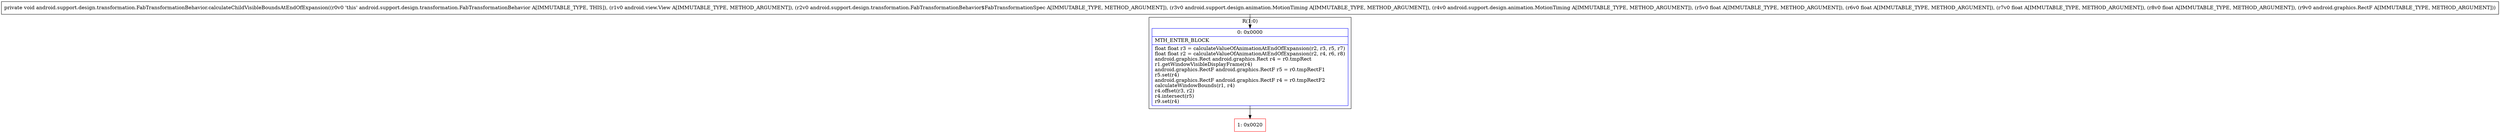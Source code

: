 digraph "CFG forandroid.support.design.transformation.FabTransformationBehavior.calculateChildVisibleBoundsAtEndOfExpansion(Landroid\/view\/View;Landroid\/support\/design\/transformation\/FabTransformationBehavior$FabTransformationSpec;Landroid\/support\/design\/animation\/MotionTiming;Landroid\/support\/design\/animation\/MotionTiming;FFFFLandroid\/graphics\/RectF;)V" {
subgraph cluster_Region_276726631 {
label = "R(1:0)";
node [shape=record,color=blue];
Node_0 [shape=record,label="{0\:\ 0x0000|MTH_ENTER_BLOCK\l|float float r3 = calculateValueOfAnimationAtEndOfExpansion(r2, r3, r5, r7)\lfloat float r2 = calculateValueOfAnimationAtEndOfExpansion(r2, r4, r6, r8)\landroid.graphics.Rect android.graphics.Rect r4 = r0.tmpRect\lr1.getWindowVisibleDisplayFrame(r4)\landroid.graphics.RectF android.graphics.RectF r5 = r0.tmpRectF1\lr5.set(r4)\landroid.graphics.RectF android.graphics.RectF r4 = r0.tmpRectF2\lcalculateWindowBounds(r1, r4)\lr4.offset(r3, r2)\lr4.intersect(r5)\lr9.set(r4)\l}"];
}
Node_1 [shape=record,color=red,label="{1\:\ 0x0020}"];
MethodNode[shape=record,label="{private void android.support.design.transformation.FabTransformationBehavior.calculateChildVisibleBoundsAtEndOfExpansion((r0v0 'this' android.support.design.transformation.FabTransformationBehavior A[IMMUTABLE_TYPE, THIS]), (r1v0 android.view.View A[IMMUTABLE_TYPE, METHOD_ARGUMENT]), (r2v0 android.support.design.transformation.FabTransformationBehavior$FabTransformationSpec A[IMMUTABLE_TYPE, METHOD_ARGUMENT]), (r3v0 android.support.design.animation.MotionTiming A[IMMUTABLE_TYPE, METHOD_ARGUMENT]), (r4v0 android.support.design.animation.MotionTiming A[IMMUTABLE_TYPE, METHOD_ARGUMENT]), (r5v0 float A[IMMUTABLE_TYPE, METHOD_ARGUMENT]), (r6v0 float A[IMMUTABLE_TYPE, METHOD_ARGUMENT]), (r7v0 float A[IMMUTABLE_TYPE, METHOD_ARGUMENT]), (r8v0 float A[IMMUTABLE_TYPE, METHOD_ARGUMENT]), (r9v0 android.graphics.RectF A[IMMUTABLE_TYPE, METHOD_ARGUMENT])) }"];
MethodNode -> Node_0;
Node_0 -> Node_1;
}

